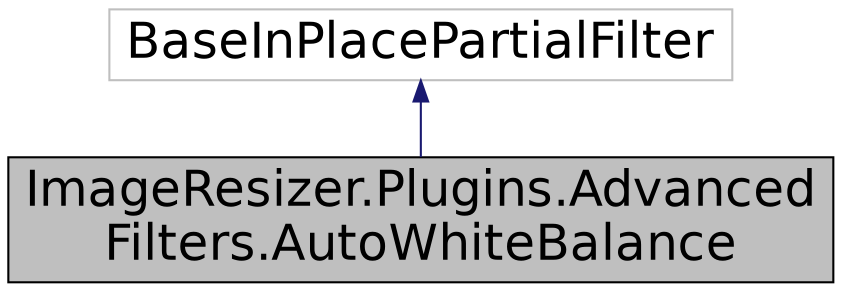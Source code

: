 digraph "ImageResizer.Plugins.AdvancedFilters.AutoWhiteBalance"
{
  edge [fontname="Helvetica",fontsize="24",labelfontname="Helvetica",labelfontsize="24"];
  node [fontname="Helvetica",fontsize="24",shape=record];
  Node1 [label="ImageResizer.Plugins.Advanced\lFilters.AutoWhiteBalance",height=0.2,width=0.4,color="black", fillcolor="grey75", style="filled" fontcolor="black"];
  Node2 -> Node1 [dir="back",color="midnightblue",fontsize="24",style="solid",fontname="Helvetica"];
  Node2 [label="BaseInPlacePartialFilter",height=0.2,width=0.4,color="grey75", fillcolor="white", style="filled"];
}
